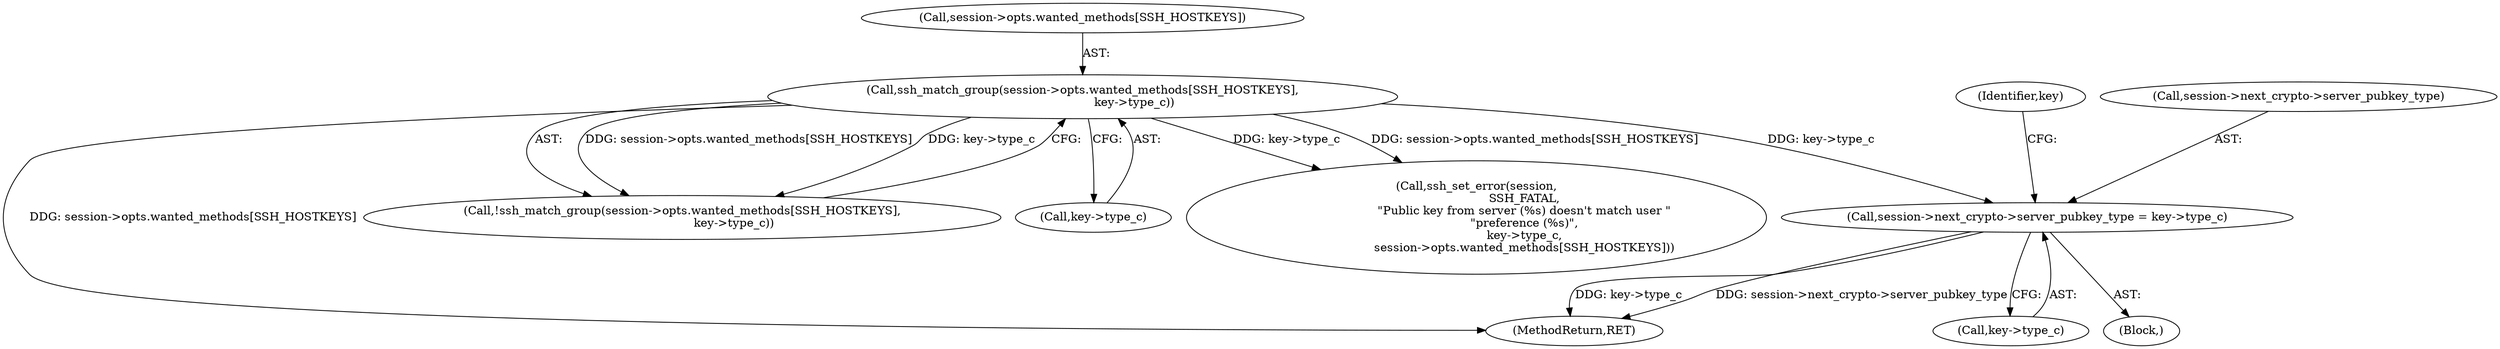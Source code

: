 digraph "0_libssh_94f6955fbaee6fda9385a23e505497efe21f5b4f_0@API" {
"1000271" [label="(Call,session->next_crypto->server_pubkey_type = key->type_c)"];
"1000224" [label="(Call,ssh_match_group(session->opts.wanted_methods[SSH_HOSTKEYS],\n                            key->type_c))"];
"1000236" [label="(Call,ssh_set_error(session,\n                          SSH_FATAL,\n                          \"Public key from server (%s) doesn't match user \"\n                          \"preference (%s)\",\n                          key->type_c,\n                          session->opts.wanted_methods[SSH_HOSTKEYS]))"];
"1000281" [label="(Identifier,key)"];
"1000157" [label="(Block,)"];
"1000391" [label="(MethodReturn,RET)"];
"1000224" [label="(Call,ssh_match_group(session->opts.wanted_methods[SSH_HOSTKEYS],\n                            key->type_c))"];
"1000272" [label="(Call,session->next_crypto->server_pubkey_type)"];
"1000223" [label="(Call,!ssh_match_group(session->opts.wanted_methods[SSH_HOSTKEYS],\n                            key->type_c))"];
"1000277" [label="(Call,key->type_c)"];
"1000271" [label="(Call,session->next_crypto->server_pubkey_type = key->type_c)"];
"1000232" [label="(Call,key->type_c)"];
"1000225" [label="(Call,session->opts.wanted_methods[SSH_HOSTKEYS])"];
"1000271" -> "1000157"  [label="AST: "];
"1000271" -> "1000277"  [label="CFG: "];
"1000272" -> "1000271"  [label="AST: "];
"1000277" -> "1000271"  [label="AST: "];
"1000281" -> "1000271"  [label="CFG: "];
"1000271" -> "1000391"  [label="DDG: key->type_c"];
"1000271" -> "1000391"  [label="DDG: session->next_crypto->server_pubkey_type"];
"1000224" -> "1000271"  [label="DDG: key->type_c"];
"1000224" -> "1000223"  [label="AST: "];
"1000224" -> "1000232"  [label="CFG: "];
"1000225" -> "1000224"  [label="AST: "];
"1000232" -> "1000224"  [label="AST: "];
"1000223" -> "1000224"  [label="CFG: "];
"1000224" -> "1000391"  [label="DDG: session->opts.wanted_methods[SSH_HOSTKEYS]"];
"1000224" -> "1000223"  [label="DDG: session->opts.wanted_methods[SSH_HOSTKEYS]"];
"1000224" -> "1000223"  [label="DDG: key->type_c"];
"1000224" -> "1000236"  [label="DDG: key->type_c"];
"1000224" -> "1000236"  [label="DDG: session->opts.wanted_methods[SSH_HOSTKEYS]"];
}
